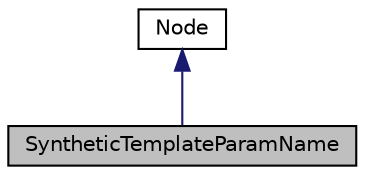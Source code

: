 digraph "SyntheticTemplateParamName"
{
 // LATEX_PDF_SIZE
  bgcolor="transparent";
  edge [fontname="Helvetica",fontsize="10",labelfontname="Helvetica",labelfontsize="10"];
  node [fontname="Helvetica",fontsize="10",shape=record];
  Node1 [label="SyntheticTemplateParamName",height=0.2,width=0.4,color="black", fillcolor="grey75", style="filled", fontcolor="black",tooltip="An invented name for a template parameter for which we don't have a corresponding template argument."];
  Node2 -> Node1 [dir="back",color="midnightblue",fontsize="10",style="solid",fontname="Helvetica"];
  Node2 [label="Node",height=0.2,width=0.4,color="black",URL="$classNode.html",tooltip=" "];
}

